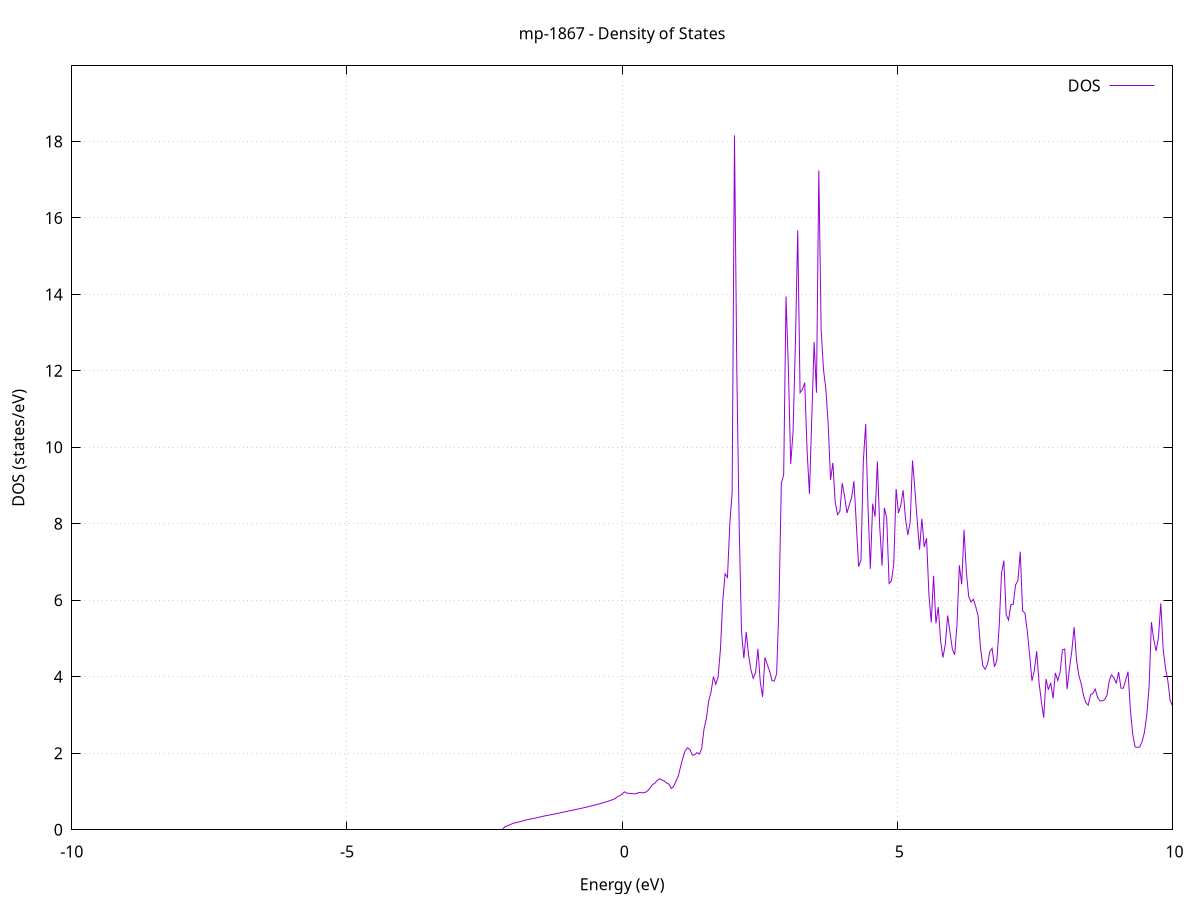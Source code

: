 set title 'mp-1867 - Density of States'
set xlabel 'Energy (eV)'
set ylabel 'DOS (states/eV)'
set grid
set xrange [-10:10]
set yrange [0:19.975]
set xzeroaxis lt -1
set terminal png size 800,600
set output 'mp-1867_dos_gnuplot.png'
plot '-' using 1:2 with lines title 'DOS'
-61.756700 0.000000
-61.714100 0.000000
-61.671600 0.000000
-61.629000 0.000000
-61.586500 0.000000
-61.543900 0.000000
-61.501300 0.000000
-61.458800 0.000000
-61.416200 0.000000
-61.373700 0.000000
-61.331100 0.000000
-61.288500 0.000000
-61.246000 0.000000
-61.203400 0.000000
-61.160900 0.000000
-61.118300 0.000000
-61.075700 0.000000
-61.033200 0.000000
-60.990600 0.000000
-60.948100 0.000000
-60.905500 0.000000
-60.862900 0.000000
-60.820400 0.000000
-60.777800 0.000000
-60.735200 0.000000
-60.692700 0.000000
-60.650100 0.000000
-60.607600 0.000000
-60.565000 0.000000
-60.522400 0.000000
-60.479900 0.000000
-60.437300 0.000000
-60.394800 0.000000
-60.352200 0.000000
-60.309600 0.000000
-60.267100 0.000000
-60.224500 0.000000
-60.182000 0.000000
-60.139400 0.000000
-60.096800 0.000000
-60.054300 0.000000
-60.011700 0.000000
-59.969200 0.000000
-59.926600 0.000000
-59.884000 0.000000
-59.841500 0.000000
-59.798900 0.000000
-59.756400 0.000000
-59.713800 0.000000
-59.671200 0.000000
-59.628700 0.000000
-59.586100 0.000000
-59.543600 0.000000
-59.501000 0.000000
-59.458400 0.000000
-59.415900 0.000000
-59.373300 0.000000
-59.330800 0.000000
-59.288200 0.000000
-59.245600 0.000000
-59.203100 0.000000
-59.160500 0.000000
-59.118000 0.000000
-59.075400 0.000000
-59.032800 0.000000
-58.990300 0.000000
-58.947700 0.000000
-58.905100 0.000000
-58.862600 0.000000
-58.820000 0.000000
-58.777500 0.000000
-58.734900 0.000000
-58.692300 0.000000
-58.649800 0.000000
-58.607200 0.000000
-58.564700 0.000000
-58.522100 0.000000
-58.479500 0.000000
-58.437000 0.000000
-58.394400 0.000000
-58.351900 0.000000
-58.309300 0.000000
-58.266700 0.000000
-58.224200 0.000000
-58.181600 0.000000
-58.139100 0.000000
-58.096500 0.000000
-58.053900 0.000000
-58.011400 0.000000
-57.968800 0.000000
-57.926300 0.000000
-57.883700 55.025500
-57.841100 18.876600
-57.798600 18.753400
-57.756000 34.879100
-57.713500 0.000000
-57.670900 0.000000
-57.628300 0.000000
-57.585800 0.000000
-57.543200 0.000000
-57.500700 0.000000
-57.458100 0.000000
-57.415500 0.000000
-57.373000 0.000000
-57.330400 0.000000
-57.287900 0.000000
-57.245300 0.000000
-57.202700 0.000000
-57.160200 0.000000
-57.117600 0.000000
-57.075100 0.000000
-57.032500 0.000000
-56.989900 0.000000
-56.947400 0.000000
-56.904800 0.000000
-56.862200 0.000000
-56.819700 0.000000
-56.777100 0.000000
-56.734600 0.000000
-56.692000 0.000000
-56.649400 0.000000
-56.606900 0.000000
-56.564300 0.000000
-56.521800 0.000000
-56.479200 0.000000
-56.436600 0.000000
-56.394100 0.000000
-56.351500 0.000000
-56.309000 0.000000
-56.266400 0.000000
-56.223800 0.000000
-56.181300 0.000000
-56.138700 0.000000
-56.096200 0.000000
-56.053600 0.000000
-56.011000 0.000000
-55.968500 0.000000
-55.925900 0.000000
-55.883400 0.000000
-55.840800 0.000000
-55.798200 0.000000
-55.755700 0.000000
-55.713100 0.000000
-55.670600 0.000000
-55.628000 0.000000
-55.585400 0.000000
-55.542900 0.000000
-55.500300 0.000000
-55.457800 0.000000
-55.415200 0.000000
-55.372600 0.000000
-55.330100 0.000000
-55.287500 0.000000
-55.245000 0.000000
-55.202400 0.000000
-55.159800 0.000000
-55.117300 0.000000
-55.074700 0.000000
-55.032200 0.000000
-54.989600 0.000000
-54.947000 0.000000
-54.904500 0.000000
-54.861900 0.000000
-54.819300 0.000000
-54.776800 0.000000
-54.734200 0.000000
-54.691700 0.000000
-54.649100 0.000000
-54.606500 0.000000
-54.564000 0.000000
-54.521400 0.000000
-54.478900 0.000000
-54.436300 0.000000
-54.393700 0.000000
-54.351200 0.000000
-54.308600 0.000000
-54.266100 0.000000
-54.223500 0.000000
-54.180900 0.000000
-54.138400 0.000000
-54.095800 0.000000
-54.053300 0.000000
-54.010700 0.000000
-53.968100 0.000000
-53.925600 0.000000
-53.883000 0.000000
-53.840500 0.000000
-53.797900 0.000000
-53.755300 0.000000
-53.712800 0.000000
-53.670200 0.000000
-53.627700 0.000000
-53.585100 0.000000
-53.542500 0.000000
-53.500000 0.000000
-53.457400 0.000000
-53.414900 0.000000
-53.372300 0.000000
-53.329700 0.000000
-53.287200 0.000000
-53.244600 0.000000
-53.202100 0.000000
-53.159500 0.000000
-53.116900 0.000000
-53.074400 0.000000
-53.031800 0.000000
-52.989200 0.000000
-52.946700 0.000000
-52.904100 0.000000
-52.861600 0.000000
-52.819000 0.000000
-52.776400 0.000000
-52.733900 0.000000
-52.691300 0.000000
-52.648800 0.000000
-52.606200 0.000000
-52.563600 0.000000
-52.521100 0.000000
-52.478500 0.000000
-52.436000 0.000000
-52.393400 0.000000
-52.350800 0.000000
-52.308300 0.000000
-52.265700 0.000000
-52.223200 0.000000
-52.180600 0.000000
-52.138000 0.000000
-52.095500 0.000000
-52.052900 0.000000
-52.010400 0.000000
-51.967800 0.000000
-51.925200 0.000000
-51.882700 0.000000
-51.840100 0.000000
-51.797600 0.000000
-51.755000 0.000000
-51.712400 0.000000
-51.669900 0.000000
-51.627300 0.000000
-51.584800 0.000000
-51.542200 0.000000
-51.499600 0.000000
-51.457100 0.000000
-51.414500 0.000000
-51.372000 0.000000
-51.329400 0.000000
-51.286800 0.000000
-51.244300 0.000000
-51.201700 0.000000
-51.159200 0.000000
-51.116600 0.000000
-51.074000 0.000000
-51.031500 0.000000
-50.988900 0.000000
-50.946300 0.000000
-50.903800 0.000000
-50.861200 0.000000
-50.818700 0.000000
-50.776100 0.000000
-50.733500 0.000000
-50.691000 0.000000
-50.648400 0.000000
-50.605900 0.000000
-50.563300 0.000000
-50.520700 0.000000
-50.478200 0.000000
-50.435600 0.000000
-50.393100 0.000000
-50.350500 0.000000
-50.307900 0.000000
-50.265400 0.000000
-50.222800 0.000000
-50.180300 0.000000
-50.137700 0.000000
-50.095100 0.000000
-50.052600 0.000000
-50.010000 0.000000
-49.967500 0.000000
-49.924900 0.000000
-49.882300 0.000000
-49.839800 0.000000
-49.797200 0.000000
-49.754700 0.000000
-49.712100 0.000000
-49.669500 0.000000
-49.627000 0.000000
-49.584400 0.000000
-49.541900 0.000000
-49.499300 0.000000
-49.456700 0.000000
-49.414200 0.000000
-49.371600 0.000000
-49.329100 0.000000
-49.286500 0.000000
-49.243900 0.000000
-49.201400 0.000000
-49.158800 0.000000
-49.116300 0.000000
-49.073700 0.000000
-49.031100 0.000000
-48.988600 0.000000
-48.946000 0.000000
-48.903400 0.000000
-48.860900 0.000000
-48.818300 0.000000
-48.775800 0.000000
-48.733200 0.000000
-48.690600 0.000000
-48.648100 0.000000
-48.605500 0.000000
-48.563000 0.000000
-48.520400 0.000000
-48.477800 0.000000
-48.435300 0.000000
-48.392700 0.000000
-48.350200 0.000000
-48.307600 0.000000
-48.265000 0.000000
-48.222500 0.000000
-48.179900 0.000000
-48.137400 0.000000
-48.094800 0.000000
-48.052200 0.000000
-48.009700 0.000000
-47.967100 0.000000
-47.924600 0.000000
-47.882000 0.000000
-47.839400 0.000000
-47.796900 0.000000
-47.754300 0.000000
-47.711800 0.000000
-47.669200 0.000000
-47.626600 0.000000
-47.584100 0.000000
-47.541500 0.000000
-47.499000 0.000000
-47.456400 0.000000
-47.413800 0.000000
-47.371300 0.000000
-47.328700 0.000000
-47.286200 0.000000
-47.243600 0.000000
-47.201000 0.000000
-47.158500 0.000000
-47.115900 0.000000
-47.073400 0.000000
-47.030800 0.000000
-46.988200 0.000000
-46.945700 0.000000
-46.903100 0.000000
-46.860500 0.000000
-46.818000 0.000000
-46.775400 0.000000
-46.732900 0.000000
-46.690300 0.000000
-46.647700 0.000000
-46.605200 0.000000
-46.562600 0.000000
-46.520100 0.000000
-46.477500 0.000000
-46.434900 0.000000
-46.392400 0.000000
-46.349800 0.000000
-46.307300 0.000000
-46.264700 0.000000
-46.222100 0.000000
-46.179600 0.000000
-46.137000 0.000000
-46.094500 0.000000
-46.051900 0.000000
-46.009300 0.000000
-45.966800 0.000000
-45.924200 0.000000
-45.881700 0.000000
-45.839100 0.000000
-45.796500 0.000000
-45.754000 0.000000
-45.711400 0.000000
-45.668900 0.000000
-45.626300 0.000000
-45.583700 0.000000
-45.541200 0.000000
-45.498600 0.000000
-45.456100 0.000000
-45.413500 0.000000
-45.370900 0.000000
-45.328400 0.000000
-45.285800 0.000000
-45.243300 0.000000
-45.200700 0.000000
-45.158100 0.000000
-45.115600 0.000000
-45.073000 0.000000
-45.030400 0.000000
-44.987900 0.000000
-44.945300 0.000000
-44.902800 0.000000
-44.860200 0.000000
-44.817600 0.000000
-44.775100 0.000000
-44.732500 0.000000
-44.690000 0.000000
-44.647400 0.000000
-44.604800 0.000000
-44.562300 0.000000
-44.519700 0.000000
-44.477200 0.000000
-44.434600 0.000000
-44.392000 0.000000
-44.349500 0.000000
-44.306900 0.000000
-44.264400 0.000000
-44.221800 0.000000
-44.179200 0.000000
-44.136700 0.000000
-44.094100 0.000000
-44.051600 0.000000
-44.009000 0.000000
-43.966400 0.000000
-43.923900 0.000000
-43.881300 0.000000
-43.838800 0.000000
-43.796200 0.000000
-43.753600 0.000000
-43.711100 0.000000
-43.668500 0.000000
-43.626000 0.000000
-43.583400 0.000000
-43.540800 0.000000
-43.498300 0.000000
-43.455700 0.000000
-43.413200 0.000000
-43.370600 0.000000
-43.328000 0.000000
-43.285500 0.000000
-43.242900 0.000000
-43.200400 0.000000
-43.157800 0.000000
-43.115200 0.000000
-43.072700 0.000000
-43.030100 0.000000
-42.987500 0.000000
-42.945000 0.000000
-42.902400 0.000000
-42.859900 0.000000
-42.817300 0.000000
-42.774700 0.000000
-42.732200 0.000000
-42.689600 0.000000
-42.647100 0.000000
-42.604500 0.000000
-42.561900 0.000000
-42.519400 0.000000
-42.476800 0.000000
-42.434300 0.000000
-42.391700 0.000000
-42.349100 0.000000
-42.306600 0.000000
-42.264000 0.000000
-42.221500 0.000000
-42.178900 0.000000
-42.136300 0.000000
-42.093800 0.000000
-42.051200 0.000000
-42.008700 0.000000
-41.966100 0.000000
-41.923500 0.000000
-41.881000 0.000000
-41.838400 0.000000
-41.795900 0.000000
-41.753300 0.000000
-41.710700 0.000000
-41.668200 0.000000
-41.625600 0.000000
-41.583100 0.000000
-41.540500 0.000000
-41.497900 0.000000
-41.455400 0.000000
-41.412800 0.000000
-41.370300 0.000000
-41.327700 0.000000
-41.285100 0.000000
-41.242600 0.000000
-41.200000 0.000000
-41.157500 0.000000
-41.114900 0.000000
-41.072300 0.000000
-41.029800 0.000000
-40.987200 0.000000
-40.944600 0.000000
-40.902100 0.000000
-40.859500 0.000000
-40.817000 0.000000
-40.774400 0.000000
-40.731800 0.000000
-40.689300 0.000000
-40.646700 0.000000
-40.604200 0.000000
-40.561600 0.000000
-40.519000 0.000000
-40.476500 0.000000
-40.433900 0.000000
-40.391400 0.000000
-40.348800 0.000000
-40.306200 0.000000
-40.263700 0.000000
-40.221100 0.000000
-40.178600 0.000000
-40.136000 0.000000
-40.093400 0.000000
-40.050900 0.000000
-40.008300 0.000000
-39.965800 0.000000
-39.923200 0.000000
-39.880600 0.000000
-39.838100 0.000000
-39.795500 0.000000
-39.753000 0.000000
-39.710400 0.000000
-39.667800 0.000000
-39.625300 0.000000
-39.582700 0.000000
-39.540200 0.000000
-39.497600 0.000000
-39.455000 0.000000
-39.412500 0.000000
-39.369900 0.000000
-39.327400 0.000000
-39.284800 0.000000
-39.242200 0.000000
-39.199700 0.000000
-39.157100 0.000000
-39.114500 0.000000
-39.072000 0.000000
-39.029400 0.000000
-38.986900 0.000000
-38.944300 0.000000
-38.901700 0.000000
-38.859200 0.000000
-38.816600 0.000000
-38.774100 0.000000
-38.731500 0.000000
-38.688900 0.000000
-38.646400 0.000000
-38.603800 0.000000
-38.561300 0.000000
-38.518700 0.000000
-38.476100 0.000000
-38.433600 0.000000
-38.391000 0.000000
-38.348500 0.000000
-38.305900 0.000000
-38.263300 0.000000
-38.220800 0.000000
-38.178200 0.000000
-38.135700 0.000000
-38.093100 0.000000
-38.050500 0.000000
-38.008000 0.000000
-37.965400 0.000000
-37.922900 0.000000
-37.880300 0.000000
-37.837700 0.000000
-37.795200 0.000000
-37.752600 0.000000
-37.710100 0.000000
-37.667500 0.000000
-37.624900 0.000000
-37.582400 0.000000
-37.539800 0.000000
-37.497300 0.000000
-37.454700 0.000000
-37.412100 0.000000
-37.369600 0.000000
-37.327000 0.000000
-37.284500 0.000000
-37.241900 0.000000
-37.199300 0.000000
-37.156800 0.000000
-37.114200 0.000000
-37.071600 0.000000
-37.029100 0.000000
-36.986500 0.000000
-36.944000 0.000000
-36.901400 0.000000
-36.858800 0.000000
-36.816300 0.000000
-36.773700 0.000000
-36.731200 0.000000
-36.688600 0.000000
-36.646000 0.000000
-36.603500 0.000000
-36.560900 0.000000
-36.518400 0.000000
-36.475800 0.000000
-36.433200 0.000000
-36.390700 0.000000
-36.348100 0.000000
-36.305600 0.000000
-36.263000 0.000000
-36.220400 0.000000
-36.177900 0.000000
-36.135300 0.000000
-36.092800 0.000000
-36.050200 0.000000
-36.007600 0.000000
-35.965100 0.000000
-35.922500 0.000000
-35.880000 0.000000
-35.837400 0.000000
-35.794800 0.000000
-35.752300 0.000000
-35.709700 0.000000
-35.667200 0.000000
-35.624600 0.000000
-35.582000 0.000000
-35.539500 0.000000
-35.496900 0.000000
-35.454400 0.000000
-35.411800 0.000000
-35.369200 0.000000
-35.326700 0.000000
-35.284100 0.000000
-35.241600 0.000000
-35.199000 0.000000
-35.156400 0.000000
-35.113900 0.000000
-35.071300 0.000000
-35.028700 0.000000
-34.986200 0.000000
-34.943600 0.000000
-34.901100 0.000000
-34.858500 0.000000
-34.815900 0.000000
-34.773400 0.000000
-34.730800 0.000000
-34.688300 0.000000
-34.645700 0.000000
-34.603100 0.000000
-34.560600 0.000000
-34.518000 0.000000
-34.475500 0.000000
-34.432900 0.000000
-34.390300 0.000000
-34.347800 0.000000
-34.305200 0.000000
-34.262700 0.000000
-34.220100 0.000000
-34.177500 0.000000
-34.135000 0.000000
-34.092400 0.000000
-34.049900 0.000000
-34.007300 0.000000
-33.964700 0.000000
-33.922200 0.000000
-33.879600 0.000000
-33.837100 0.000000
-33.794500 0.000000
-33.751900 0.000000
-33.709400 0.000000
-33.666800 0.000000
-33.624300 0.000000
-33.581700 0.000000
-33.539100 0.000000
-33.496600 0.000000
-33.454000 0.000000
-33.411500 0.000000
-33.368900 0.000000
-33.326300 0.000000
-33.283800 0.000000
-33.241200 0.000000
-33.198700 0.000000
-33.156100 0.000000
-33.113500 0.000000
-33.071000 0.000000
-33.028400 0.000000
-32.985800 0.000000
-32.943300 0.000000
-32.900700 0.000000
-32.858200 0.000000
-32.815600 0.000000
-32.773000 0.000000
-32.730500 0.000000
-32.687900 0.000000
-32.645400 0.000000
-32.602800 0.000000
-32.560200 0.000000
-32.517700 0.000000
-32.475100 0.000000
-32.432600 0.000000
-32.390000 0.000000
-32.347400 0.000000
-32.304900 0.000000
-32.262300 0.000000
-32.219800 0.000000
-32.177200 0.000000
-32.134600 0.000000
-32.092100 0.000000
-32.049500 0.000000
-32.007000 0.000000
-31.964400 0.000000
-31.921800 0.000000
-31.879300 0.000000
-31.836700 0.000000
-31.794200 0.000000
-31.751600 0.000000
-31.709000 0.000000
-31.666500 0.000000
-31.623900 0.000000
-31.581400 0.000000
-31.538800 0.000000
-31.496200 0.000000
-31.453700 0.000000
-31.411100 0.000000
-31.368600 0.000000
-31.326000 0.000000
-31.283400 0.000000
-31.240900 0.000000
-31.198300 0.000000
-31.155700 0.000000
-31.113200 0.000000
-31.070600 0.000000
-31.028100 0.000000
-30.985500 0.000000
-30.942900 0.000000
-30.900400 0.000000
-30.857800 0.000000
-30.815300 0.000000
-30.772700 0.000000
-30.730100 0.000000
-30.687600 0.000000
-30.645000 0.000000
-30.602500 0.000000
-30.559900 0.000000
-30.517300 0.000000
-30.474800 0.000000
-30.432200 0.000000
-30.389700 0.000000
-30.347100 0.000000
-30.304500 0.000000
-30.262000 0.000000
-30.219400 0.000000
-30.176900 0.000000
-30.134300 0.000000
-30.091700 0.000000
-30.049200 0.000000
-30.006600 0.000000
-29.964100 0.000000
-29.921500 0.000000
-29.878900 0.000000
-29.836400 0.000000
-29.793800 0.000000
-29.751300 0.000000
-29.708700 0.000000
-29.666100 0.000000
-29.623600 0.000000
-29.581000 0.000000
-29.538500 0.000000
-29.495900 0.000000
-29.453300 0.000000
-29.410800 0.000000
-29.368200 0.000000
-29.325700 0.000000
-29.283100 0.000000
-29.240500 0.000000
-29.198000 0.000000
-29.155400 0.000000
-29.112800 0.000000
-29.070300 0.000000
-29.027700 0.000000
-28.985200 0.000000
-28.942600 0.000000
-28.900000 0.000000
-28.857500 0.000000
-28.814900 0.000000
-28.772400 0.000000
-28.729800 0.000000
-28.687200 0.000000
-28.644700 0.000000
-28.602100 0.000000
-28.559600 0.000000
-28.517000 0.000000
-28.474400 0.000000
-28.431900 0.000000
-28.389300 0.000000
-28.346800 0.000000
-28.304200 0.000000
-28.261600 0.000000
-28.219100 0.000000
-28.176500 7.129800
-28.134000 26.742800
-28.091400 17.226000
-28.048800 24.208500
-28.006300 13.828100
-27.963700 34.067000
-27.921200 22.788600
-27.878600 28.187400
-27.836000 30.762400
-27.793500 25.064900
-27.750900 49.622800
-27.708400 51.165400
-27.665800 54.392200
-27.623200 26.052600
-27.580700 30.126300
-27.538100 29.461200
-27.495600 11.924300
-27.453000 12.651500
-27.410400 31.153900
-27.367900 48.195800
-27.325300 0.000000
-27.282800 0.000000
-27.240200 0.000000
-27.197600 0.000000
-27.155100 0.000000
-27.112500 0.000000
-27.069900 0.000000
-27.027400 0.000000
-26.984800 0.000000
-26.942300 0.000000
-26.899700 0.000000
-26.857100 0.000000
-26.814600 0.000000
-26.772000 0.000000
-26.729500 0.000000
-26.686900 0.000000
-26.644300 0.000000
-26.601800 0.000000
-26.559200 0.000000
-26.516700 0.000000
-26.474100 0.000000
-26.431500 0.000000
-26.389000 0.000000
-26.346400 0.000000
-26.303900 0.000000
-26.261300 0.000000
-26.218700 0.000000
-26.176200 0.000000
-26.133600 0.000000
-26.091100 0.000000
-26.048500 0.000000
-26.005900 0.000000
-25.963400 0.000000
-25.920800 0.000000
-25.878300 0.000000
-25.835700 0.000000
-25.793100 0.000000
-25.750600 0.000000
-25.708000 0.000000
-25.665500 0.000000
-25.622900 0.000000
-25.580300 0.000000
-25.537800 0.000000
-25.495200 0.000000
-25.452700 0.000000
-25.410100 0.000000
-25.367500 0.000000
-25.325000 0.000000
-25.282400 0.000000
-25.239900 0.000000
-25.197300 0.000000
-25.154700 0.000000
-25.112200 0.000000
-25.069600 0.000000
-25.027000 0.000000
-24.984500 0.000000
-24.941900 0.000000
-24.899400 0.000000
-24.856800 0.000000
-24.814200 0.000000
-24.771700 0.000000
-24.729100 0.000000
-24.686600 0.000000
-24.644000 0.000000
-24.601400 0.000000
-24.558900 0.000000
-24.516300 0.000000
-24.473800 0.000000
-24.431200 0.000000
-24.388600 0.000000
-24.346100 0.000000
-24.303500 0.000000
-24.261000 0.000000
-24.218400 0.000000
-24.175800 0.000000
-24.133300 0.000000
-24.090700 0.000000
-24.048200 0.000000
-24.005600 0.000000
-23.963000 0.000000
-23.920500 0.000000
-23.877900 0.000000
-23.835400 0.000000
-23.792800 0.000000
-23.750200 0.000000
-23.707700 0.000000
-23.665100 0.000000
-23.622600 0.000000
-23.580000 0.000000
-23.537400 0.000000
-23.494900 0.000000
-23.452300 0.000000
-23.409800 0.000000
-23.367200 0.000000
-23.324600 0.000000
-23.282100 0.000000
-23.239500 0.000000
-23.196900 0.000000
-23.154400 0.000000
-23.111800 0.000000
-23.069300 0.000000
-23.026700 0.000000
-22.984100 0.000000
-22.941600 0.000000
-22.899000 0.000000
-22.856500 0.000000
-22.813900 0.000000
-22.771300 0.000000
-22.728800 0.000000
-22.686200 0.000000
-22.643700 0.000000
-22.601100 0.000000
-22.558500 0.000000
-22.516000 0.000000
-22.473400 0.000000
-22.430900 0.000000
-22.388300 0.000000
-22.345700 0.000000
-22.303200 0.000000
-22.260600 0.000000
-22.218100 0.000000
-22.175500 0.000000
-22.132900 0.000000
-22.090400 0.000000
-22.047800 0.000000
-22.005300 0.000000
-21.962700 0.000000
-21.920100 0.000000
-21.877600 0.000000
-21.835000 0.000000
-21.792500 0.000000
-21.749900 0.000000
-21.707300 0.000000
-21.664800 0.000000
-21.622200 0.000000
-21.579700 0.000000
-21.537100 0.000000
-21.494500 0.000000
-21.452000 0.000000
-21.409400 0.000000
-21.366900 0.000000
-21.324300 0.000000
-21.281700 0.000000
-21.239200 0.000000
-21.196600 0.000000
-21.154000 0.000000
-21.111500 0.000000
-21.068900 0.000000
-21.026400 0.000000
-20.983800 0.000000
-20.941200 0.000000
-20.898700 0.000000
-20.856100 0.000000
-20.813600 0.000000
-20.771000 0.000000
-20.728400 0.000000
-20.685900 0.000000
-20.643300 0.000000
-20.600800 0.000000
-20.558200 0.000000
-20.515600 0.000000
-20.473100 0.000000
-20.430500 0.000000
-20.388000 0.000000
-20.345400 0.000000
-20.302800 0.000000
-20.260300 0.000000
-20.217700 0.000000
-20.175200 0.000000
-20.132600 0.000000
-20.090000 0.000000
-20.047500 0.000000
-20.004900 0.000000
-19.962400 0.000000
-19.919800 0.000000
-19.877200 0.000000
-19.834700 0.000000
-19.792100 0.000000
-19.749600 0.000000
-19.707000 0.000000
-19.664400 0.000000
-19.621900 0.000000
-19.579300 0.000000
-19.536800 0.000000
-19.494200 0.000000
-19.451600 0.000000
-19.409100 0.000000
-19.366500 0.000000
-19.324000 0.000000
-19.281400 0.000000
-19.238800 0.000000
-19.196300 0.000000
-19.153700 0.000000
-19.111100 0.000000
-19.068600 0.000000
-19.026000 0.000000
-18.983500 0.000000
-18.940900 0.000000
-18.898300 0.000000
-18.855800 0.000000
-18.813200 0.000000
-18.770700 0.000000
-18.728100 0.000000
-18.685500 0.000000
-18.643000 0.000000
-18.600400 0.000000
-18.557900 0.000000
-18.515300 0.000000
-18.472700 0.000000
-18.430200 0.000000
-18.387600 0.000000
-18.345100 0.000000
-18.302500 0.000000
-18.259900 0.000000
-18.217400 0.000000
-18.174800 0.000000
-18.132300 0.000000
-18.089700 0.000000
-18.047100 0.000000
-18.004600 0.000000
-17.962000 0.000000
-17.919500 0.000000
-17.876900 0.000000
-17.834300 0.000000
-17.791800 0.000000
-17.749200 0.000000
-17.706700 0.000000
-17.664100 0.000000
-17.621500 0.000000
-17.579000 0.000000
-17.536400 0.000000
-17.493900 0.000000
-17.451300 0.000000
-17.408700 0.000000
-17.366200 0.000000
-17.323600 0.000000
-17.281000 0.000000
-17.238500 0.000000
-17.195900 0.000000
-17.153400 0.000000
-17.110800 0.000000
-17.068200 0.000000
-17.025700 0.000000
-16.983100 0.000000
-16.940600 0.000000
-16.898000 0.000000
-16.855400 0.000000
-16.812900 0.000000
-16.770300 0.000000
-16.727800 0.000000
-16.685200 0.000000
-16.642600 0.000000
-16.600100 0.000000
-16.557500 0.000000
-16.515000 0.000000
-16.472400 0.000000
-16.429800 0.000000
-16.387300 0.000000
-16.344700 0.000000
-16.302200 0.000000
-16.259600 0.000000
-16.217000 0.000000
-16.174500 0.000000
-16.131900 0.000000
-16.089400 0.000000
-16.046800 0.000000
-16.004200 0.000000
-15.961700 0.000000
-15.919100 0.000000
-15.876600 0.000000
-15.834000 0.000000
-15.791400 0.000000
-15.748900 0.000000
-15.706300 0.000000
-15.663800 0.000000
-15.621200 0.000000
-15.578600 0.000000
-15.536100 0.000000
-15.493500 0.000000
-15.451000 0.000000
-15.408400 0.000000
-15.365800 0.000000
-15.323300 0.000000
-15.280700 0.000000
-15.238100 0.000000
-15.195600 0.000000
-15.153000 0.000000
-15.110500 0.000000
-15.067900 0.000000
-15.025300 0.000000
-14.982800 0.000000
-14.940200 0.000000
-14.897700 0.000000
-14.855100 0.000000
-14.812500 0.000000
-14.770000 0.000000
-14.727400 0.000000
-14.684900 0.000000
-14.642300 0.000000
-14.599700 0.000000
-14.557200 0.000000
-14.514600 0.000000
-14.472100 0.000000
-14.429500 0.000000
-14.386900 0.000000
-14.344400 0.000000
-14.301800 0.000000
-14.259300 0.000000
-14.216700 0.000000
-14.174100 0.000000
-14.131600 0.000000
-14.089000 0.000000
-14.046500 0.000000
-14.003900 0.000000
-13.961300 0.000000
-13.918800 0.000000
-13.876200 0.000000
-13.833700 0.000000
-13.791100 0.000000
-13.748500 0.000000
-13.706000 0.000000
-13.663400 0.000000
-13.620900 0.000000
-13.578300 0.000000
-13.535700 0.000000
-13.493200 0.000000
-13.450600 0.000000
-13.408100 0.000000
-13.365500 0.000000
-13.322900 0.000000
-13.280400 0.000000
-13.237800 0.000000
-13.195200 0.000000
-13.152700 0.000000
-13.110100 0.000000
-13.067600 0.000000
-13.025000 0.000000
-12.982400 0.000000
-12.939900 0.000000
-12.897300 0.000000
-12.854800 0.000000
-12.812200 0.000000
-12.769600 0.000000
-12.727100 0.000000
-12.684500 0.000000
-12.642000 0.000000
-12.599400 0.000000
-12.556800 0.000000
-12.514300 0.000000
-12.471700 0.000000
-12.429200 0.000000
-12.386600 0.000000
-12.344000 0.000000
-12.301500 0.000000
-12.258900 0.000000
-12.216400 0.000000
-12.173800 0.000000
-12.131200 0.000000
-12.088700 0.000000
-12.046100 0.000000
-12.003600 0.000000
-11.961000 0.000000
-11.918400 0.000000
-11.875900 0.000000
-11.833300 0.000000
-11.790800 0.000000
-11.748200 0.000000
-11.705600 0.000000
-11.663100 0.000000
-11.620500 0.000000
-11.578000 0.000000
-11.535400 0.000000
-11.492800 0.000000
-11.450300 0.000000
-11.407700 0.000000
-11.365200 0.000000
-11.322600 0.000000
-11.280000 0.000000
-11.237500 0.000000
-11.194900 0.000000
-11.152300 0.000000
-11.109800 0.000000
-11.067200 0.000000
-11.024700 0.000000
-10.982100 0.000000
-10.939500 0.000000
-10.897000 0.000000
-10.854400 0.000000
-10.811900 0.000000
-10.769300 0.000000
-10.726700 0.000000
-10.684200 0.000000
-10.641600 0.000000
-10.599100 0.000000
-10.556500 0.000000
-10.513900 0.000000
-10.471400 0.000000
-10.428800 0.000000
-10.386300 0.000000
-10.343700 0.000000
-10.301100 0.000000
-10.258600 0.000000
-10.216000 0.000000
-10.173500 0.000000
-10.130900 0.000000
-10.088300 0.000000
-10.045800 0.000000
-10.003200 0.000000
-9.960700 0.000000
-9.918100 0.000000
-9.875500 0.000000
-9.833000 0.000000
-9.790400 0.000000
-9.747900 0.000000
-9.705300 0.000000
-9.662700 0.000000
-9.620200 0.000000
-9.577600 0.000000
-9.535100 0.000000
-9.492500 0.000000
-9.449900 0.000000
-9.407400 0.000000
-9.364800 0.000000
-9.322200 0.000000
-9.279700 0.000000
-9.237100 0.000000
-9.194600 0.000000
-9.152000 0.000000
-9.109400 0.000000
-9.066900 0.000000
-9.024300 0.000000
-8.981800 0.000000
-8.939200 0.000000
-8.896600 0.000000
-8.854100 0.000000
-8.811500 0.000000
-8.769000 0.000000
-8.726400 0.000000
-8.683800 0.000000
-8.641300 0.000000
-8.598700 0.000000
-8.556200 0.000000
-8.513600 0.000000
-8.471000 0.000000
-8.428500 0.000000
-8.385900 0.000000
-8.343400 0.000000
-8.300800 0.000000
-8.258200 0.000000
-8.215700 0.000000
-8.173100 0.000000
-8.130600 0.000000
-8.088000 0.000000
-8.045400 0.000000
-8.002900 0.000000
-7.960300 0.000000
-7.917800 0.000000
-7.875200 0.000000
-7.832600 0.000000
-7.790100 0.000000
-7.747500 0.000000
-7.705000 0.000000
-7.662400 0.000000
-7.619800 0.000000
-7.577300 0.000000
-7.534700 0.000000
-7.492200 0.000000
-7.449600 0.000000
-7.407000 0.000000
-7.364500 0.000000
-7.321900 0.000000
-7.279300 0.000000
-7.236800 0.000000
-7.194200 0.000000
-7.151700 0.000000
-7.109100 0.000000
-7.066500 0.000000
-7.024000 0.000000
-6.981400 0.000000
-6.938900 0.000000
-6.896300 0.000000
-6.853700 0.000000
-6.811200 0.000000
-6.768600 0.000000
-6.726100 0.000000
-6.683500 0.000000
-6.640900 0.000000
-6.598400 0.000000
-6.555800 0.000000
-6.513300 0.000000
-6.470700 0.000000
-6.428100 0.000000
-6.385600 0.000000
-6.343000 0.000000
-6.300500 0.000000
-6.257900 0.000000
-6.215300 0.000000
-6.172800 0.000000
-6.130200 0.000000
-6.087700 0.000000
-6.045100 0.000000
-6.002500 0.000000
-5.960000 0.000000
-5.917400 0.000000
-5.874900 0.000000
-5.832300 0.000000
-5.789700 0.000000
-5.747200 0.000000
-5.704600 0.000000
-5.662100 0.000000
-5.619500 0.000000
-5.576900 0.000000
-5.534400 0.000000
-5.491800 0.000000
-5.449300 0.000000
-5.406700 0.000000
-5.364100 0.000000
-5.321600 0.000000
-5.279000 0.000000
-5.236400 0.000000
-5.193900 0.000000
-5.151300 0.000000
-5.108800 0.000000
-5.066200 0.000000
-5.023600 0.000000
-4.981100 0.000000
-4.938500 0.000000
-4.896000 0.000000
-4.853400 0.000000
-4.810800 0.000000
-4.768300 0.000000
-4.725700 0.000000
-4.683200 0.000000
-4.640600 0.000000
-4.598000 0.000000
-4.555500 0.000000
-4.512900 0.000000
-4.470400 0.000000
-4.427800 0.000000
-4.385200 0.000000
-4.342700 0.000000
-4.300100 0.000000
-4.257600 0.000000
-4.215000 0.000000
-4.172400 0.000000
-4.129900 0.000000
-4.087300 0.000000
-4.044800 0.000000
-4.002200 0.000000
-3.959600 0.000000
-3.917100 0.000000
-3.874500 0.000000
-3.832000 0.000000
-3.789400 0.000000
-3.746800 0.000000
-3.704300 0.000000
-3.661700 0.000000
-3.619200 0.000000
-3.576600 0.000000
-3.534000 0.000000
-3.491500 0.000000
-3.448900 0.000000
-3.406300 0.000000
-3.363800 0.000000
-3.321200 0.000000
-3.278700 0.000000
-3.236100 0.000000
-3.193500 0.000000
-3.151000 0.000000
-3.108400 0.000000
-3.065900 0.000000
-3.023300 0.000000
-2.980700 0.000000
-2.938200 0.000000
-2.895600 0.000000
-2.853100 0.000000
-2.810500 0.000000
-2.767900 0.000000
-2.725400 0.000000
-2.682800 0.000000
-2.640300 0.000000
-2.597700 0.000000
-2.555100 0.000000
-2.512600 0.000000
-2.470000 0.000000
-2.427500 0.000000
-2.384900 0.000000
-2.342300 0.000000
-2.299800 0.000000
-2.257200 0.000000
-2.214700 0.000000
-2.172100 0.009100
-2.129500 0.083000
-2.087000 0.102400
-2.044400 0.126800
-2.001900 0.156000
-1.959300 0.177500
-1.916700 0.190200
-1.874200 0.204000
-1.831600 0.221000
-1.789100 0.239700
-1.746500 0.257900
-1.703900 0.270000
-1.661400 0.281500
-1.618800 0.293500
-1.576300 0.306600
-1.533700 0.320600
-1.491100 0.335100
-1.448600 0.349800
-1.406000 0.362700
-1.363400 0.374100
-1.320900 0.385600
-1.278300 0.397700
-1.235800 0.410000
-1.193200 0.422600
-1.150600 0.435600
-1.108100 0.448900
-1.065500 0.462300
-1.023000 0.475100
-0.980400 0.488200
-0.937800 0.500800
-0.895300 0.513600
-0.852700 0.526600
-0.810200 0.539900
-0.767600 0.553400
-0.725000 0.567000
-0.682500 0.580800
-0.639900 0.595200
-0.597400 0.610300
-0.554800 0.625600
-0.512200 0.641300
-0.469700 0.657300
-0.427100 0.673600
-0.384600 0.690100
-0.342000 0.707200
-0.299400 0.725400
-0.256900 0.745000
-0.214300 0.766100
-0.171800 0.788200
-0.129200 0.813300
-0.086600 0.862800
-0.044100 0.889900
-0.001500 0.935600
0.041000 0.992600
0.083600 0.961200
0.126200 0.951200
0.168700 0.946200
0.211300 0.941500
0.253800 0.939000
0.296400 0.973900
0.339000 0.972300
0.381500 0.964800
0.424100 0.979100
0.466600 1.025300
0.509200 1.096900
0.551800 1.181500
0.594300 1.217800
0.636900 1.289000
0.679500 1.334100
0.722000 1.302500
0.764600 1.276900
0.807100 1.222700
0.849700 1.193000
0.892300 1.081200
0.934800 1.130300
0.977400 1.271200
1.019900 1.400200
1.062500 1.655300
1.105100 1.885800
1.147600 2.074900
1.190200 2.145500
1.232700 2.096500
1.275300 1.952000
1.317900 1.963800
1.360400 2.017500
1.403000 1.979100
1.445500 2.124500
1.488100 2.641800
1.530700 2.912300
1.573200 3.375600
1.615800 3.605500
1.658300 4.004700
1.700900 3.803800
1.743500 3.993200
1.786000 4.723300
1.828600 5.997600
1.871100 6.696000
1.913700 6.598900
1.956300 8.002800
1.998800 8.808900
2.041400 18.159000
2.083900 11.962900
2.126500 7.950900
2.169100 5.170600
2.211600 4.483400
2.254200 5.169800
2.296700 4.570100
2.339300 4.187000
2.381900 3.958200
2.424400 4.109600
2.467000 4.730900
2.509500 3.871800
2.552100 3.475800
2.594700 4.506900
2.637200 4.317600
2.679800 4.147700
2.722400 3.903100
2.764900 3.890300
2.807500 4.081200
2.850000 5.918800
2.892600 9.060100
2.935200 9.286000
2.977700 13.944700
3.020300 12.070800
3.062800 9.566000
3.105400 10.402900
3.148000 12.711800
3.190500 15.672400
3.233100 11.428900
3.275600 11.515800
3.318200 11.690700
3.360800 9.899500
3.403300 8.784800
3.445900 10.778600
3.488400 12.756100
3.531000 11.428100
3.573600 17.240500
3.616100 13.067500
3.658700 12.025600
3.701200 11.530100
3.743800 10.618600
3.786400 9.145800
3.828900 9.595500
3.871500 8.560900
3.914000 8.241100
3.956600 8.329100
3.999200 9.067300
4.041700 8.723800
4.084300 8.283300
4.126800 8.493100
4.169400 8.685000
4.212000 9.114800
4.254500 8.001200
4.297100 6.877900
4.339600 7.061900
4.382200 9.632500
4.424800 10.608100
4.467300 8.436700
4.509900 6.825200
4.552500 8.527900
4.595000 8.185300
4.637600 9.632700
4.680100 7.924000
4.722700 6.904400
4.765300 8.418600
4.807800 8.136100
4.850400 6.438800
4.892900 6.508300
4.935500 6.953600
4.978100 8.911100
5.020600 8.283100
5.063200 8.484800
5.105700 8.880800
5.148300 8.139600
5.190900 7.705900
5.233400 8.040900
5.276000 9.656800
5.318500 8.913900
5.361100 8.088200
5.403700 7.325400
5.446200 8.132300
5.488800 7.397100
5.531300 7.624400
5.573900 6.150000
5.616500 5.423300
5.659000 6.642700
5.701600 5.397400
5.744100 5.827200
5.786700 4.945200
5.829300 4.504600
5.871800 4.844600
5.914400 5.602600
5.956900 5.166500
5.999500 4.724800
6.042100 4.577600
6.084600 5.367300
6.127200 6.918100
6.169700 6.419300
6.212300 7.842000
6.254900 6.731100
6.297400 6.096400
6.340000 5.955900
6.382500 6.026900
6.425100 5.831500
6.467700 5.594800
6.510200 4.772700
6.552800 4.290600
6.595400 4.196400
6.637900 4.327100
6.680500 4.658500
6.723000 4.743900
6.765600 4.261500
6.808200 4.425800
6.850700 5.314100
6.893300 6.708300
6.935800 7.037600
6.978400 5.624100
7.021000 5.483500
7.063500 5.888400
7.106100 5.895900
7.148600 6.400600
7.191200 6.515100
7.233800 7.273700
7.276300 5.724900
7.318900 5.664900
7.361400 5.190900
7.404000 4.575600
7.446600 3.893400
7.489100 4.158700
7.531700 4.669100
7.574200 3.863500
7.616800 3.360900
7.659400 2.931500
7.701900 3.943700
7.744500 3.659300
7.787000 3.843900
7.829600 3.433000
7.872200 4.101400
7.914700 3.902100
7.957300 4.115300
7.999800 4.705400
8.042400 4.725900
8.085000 3.678500
8.127500 4.210600
8.170100 4.668400
8.212600 5.300200
8.255200 4.455800
8.297800 4.040600
8.340300 3.820200
8.382900 3.518500
8.425400 3.324700
8.468000 3.256400
8.510600 3.534700
8.553100 3.566500
8.595700 3.679800
8.638300 3.463500
8.680800 3.372100
8.723400 3.368400
8.765900 3.404300
8.808500 3.516000
8.851100 3.897600
8.893600 4.051700
8.936200 3.965800
8.978700 3.838700
9.021300 4.126100
9.063900 3.703500
9.106400 3.701900
9.149000 3.916900
9.191500 4.133300
9.234100 3.155900
9.276700 2.504300
9.319200 2.167900
9.361800 2.154600
9.404300 2.164100
9.446900 2.304400
9.489500 2.541700
9.532000 2.986900
9.574600 3.737000
9.617100 5.429400
9.659700 4.970500
9.702300 4.673700
9.744800 5.033700
9.787400 5.922500
9.829900 4.728700
9.872500 4.219400
9.915100 3.901300
9.957600 3.381600
10.000200 3.239100
10.042700 3.595100
10.085300 3.725700
10.127900 4.304400
10.170400 5.367200
10.213000 4.529600
10.255500 4.522400
10.298100 5.394900
10.340700 6.595000
10.383200 6.168500
10.425800 6.076500
10.468300 8.295100
10.510900 9.323100
10.553500 7.499500
10.596000 7.043500
10.638600 7.999700
10.681200 9.029100
10.723700 9.301300
10.766300 8.559600
10.808800 8.286500
10.851400 5.982900
10.894000 4.723400
10.936500 4.166800
10.979100 4.109500
11.021600 3.832900
11.064200 3.743400
11.106800 3.623400
11.149300 3.985300
11.191900 4.103600
11.234400 4.084300
11.277000 3.596800
11.319600 3.121500
11.362100 3.268500
11.404700 3.764600
11.447200 4.170800
11.489800 4.267700
11.532400 4.858900
11.574900 4.779700
11.617500 4.657400
11.660000 4.636700
11.702600 4.210400
11.745200 3.775200
11.787700 3.330600
11.830300 3.142800
11.872800 2.981200
11.915400 2.840100
11.958000 2.725700
12.000500 2.641100
12.043100 2.542400
12.085600 2.456000
12.128200 2.377400
12.170800 2.308000
12.213300 2.237800
12.255900 2.175100
12.298400 2.115400
12.341000 2.078100
12.383600 2.049800
12.426100 1.996900
12.468700 1.952600
12.511300 2.006800
12.553800 1.961900
12.596400 1.845500
12.638900 1.735200
12.681500 1.605000
12.724100 1.565000
12.766600 1.479900
12.809200 1.360500
12.851700 1.376700
12.894300 1.351400
12.936900 1.410300
12.979400 1.654000
13.022000 1.679000
13.064500 1.951300
13.107100 2.214100
13.149700 2.300900
13.192200 2.213000
13.234800 1.913200
13.277300 1.602900
13.319900 1.390500
13.362500 1.294900
13.405000 1.246900
13.447600 1.164300
13.490100 1.511200
13.532700 1.666200
13.575300 1.777900
13.617800 1.840200
13.660400 2.004900
13.702900 2.458300
13.745500 2.770700
13.788100 2.999500
13.830600 3.107200
13.873200 2.740700
13.915700 2.355900
13.958300 2.107100
14.000900 2.017200
14.043400 1.965700
14.086000 1.860000
14.128500 1.766600
14.171100 1.697000
14.213700 1.688700
14.256200 1.809100
14.298800 2.026600
14.341300 1.954400
14.383900 1.913800
14.426500 1.943900
14.469000 2.150200
14.511600 2.873200
14.554200 2.414100
14.596700 2.437900
14.639300 2.641700
14.681800 2.866200
14.724400 3.081800
14.767000 2.925800
14.809500 2.673400
14.852100 2.367600
14.894600 2.492600
14.937200 2.290300
14.979800 2.019800
15.022300 2.011000
15.064900 2.077800
15.107400 2.303700
15.150000 2.704400
15.192600 3.046000
15.235100 3.087100
15.277700 2.904700
15.320200 2.872600
15.362800 2.946800
15.405400 3.023100
15.447900 2.976900
15.490500 2.882800
15.533000 2.730400
15.575600 2.490300
15.618200 2.448400
15.660700 2.374200
15.703300 2.319500
15.745800 2.290200
15.788400 2.293500
15.831000 2.337600
15.873500 2.517000
15.916100 2.813400
15.958600 2.870100
16.001200 2.828400
16.043800 2.747800
16.086300 2.720100
16.128900 2.785000
16.171400 2.748100
16.214000 2.738200
16.256600 2.807000
16.299100 2.845000
16.341700 2.998600
16.384200 2.916300
16.426800 2.951700
16.469400 3.133500
16.511900 3.148000
16.554500 3.315000
16.597100 3.211300
16.639600 2.975800
16.682200 2.690600
16.724700 2.498900
16.767300 2.393200
16.809900 2.339300
16.852400 2.302500
16.895000 2.259700
16.937500 2.251400
16.980100 2.234600
17.022700 2.240900
17.065200 2.349900
17.107800 2.570000
17.150300 2.595700
17.192900 2.499000
17.235500 2.478300
17.278000 2.550100
17.320600 2.572200
17.363100 2.618900
17.405700 2.678300
17.448300 2.706400
17.490800 2.665200
17.533400 2.589800
17.575900 2.487300
17.618500 2.452700
17.661100 2.404100
17.703600 2.101000
17.746200 1.932100
17.788700 1.937800
17.831300 1.978600
17.873900 2.011200
17.916400 2.059700
17.959000 2.065400
18.001500 2.030900
18.044100 2.070500
18.086700 2.091000
18.129200 2.244000
18.171800 2.432900
18.214300 2.540700
18.256900 2.704700
18.299500 2.938300
18.342000 3.241300
18.384600 3.532300
18.427200 3.857700
18.469700 3.680000
18.512300 3.433800
18.554800 3.349500
18.597400 3.574400
18.640000 3.754400
18.682500 3.414500
18.725100 3.482800
18.767600 3.637500
18.810200 3.574200
18.852800 3.559300
18.895300 3.493600
18.937900 7.694200
18.980400 5.475300
19.023000 4.442300
19.065600 3.576400
19.108100 2.653400
19.150700 2.060500
19.193200 1.462500
19.235800 1.060900
19.278400 0.771600
19.320900 0.438800
19.363500 0.190700
19.406000 0.035500
19.448600 0.006600
19.491200 0.000000
19.533700 0.000000
19.576300 0.000000
19.618800 0.000000
19.661400 0.000000
19.704000 0.000000
19.746500 0.000000
19.789100 0.000000
19.831600 0.000000
19.874200 0.000000
19.916800 0.000000
19.959300 0.000000
20.001900 0.000000
20.044400 0.000000
20.087000 0.000000
20.129600 0.000000
20.172100 0.000000
20.214700 0.000000
20.257200 0.000000
20.299800 0.000000
20.342400 0.000000
20.384900 0.000000
20.427500 0.000000
20.470100 0.000000
20.512600 0.000000
20.555200 0.000000
20.597700 0.000000
20.640300 0.000000
20.682900 0.000000
20.725400 0.000000
20.768000 0.000000
20.810500 0.000000
20.853100 0.000000
20.895700 0.000000
20.938200 0.000000
20.980800 0.000000
21.023300 0.000000
21.065900 0.000000
21.108500 0.000000
21.151000 0.000000
21.193600 0.000000
21.236100 0.000000
21.278700 0.000000
21.321300 0.000000
21.363800 0.000000
21.406400 0.000000
21.448900 0.000000
21.491500 0.000000
21.534100 0.000000
21.576600 0.000000
21.619200 0.000000
21.661700 0.000000
21.704300 0.000000
21.746900 0.000000
21.789400 0.000000
21.832000 0.000000
21.874500 0.000000
21.917100 0.000000
21.959700 0.000000
22.002200 0.000000
22.044800 0.000000
22.087300 0.000000
22.129900 0.000000
22.172500 0.000000
22.215000 0.000000
22.257600 0.000000
22.300100 0.000000
22.342700 0.000000
22.385300 0.000000
22.427800 0.000000
22.470400 0.000000
22.513000 0.000000
22.555500 0.000000
22.598100 0.000000
22.640600 0.000000
22.683200 0.000000
22.725800 0.000000
22.768300 0.000000
22.810900 0.000000
22.853400 0.000000
22.896000 0.000000
22.938600 0.000000
22.981100 0.000000
23.023700 0.000000
23.066200 0.000000
23.108800 0.000000
23.151400 0.000000
23.193900 0.000000
23.236500 0.000000
23.279000 0.000000
23.321600 0.000000
23.364200 0.000000
e
